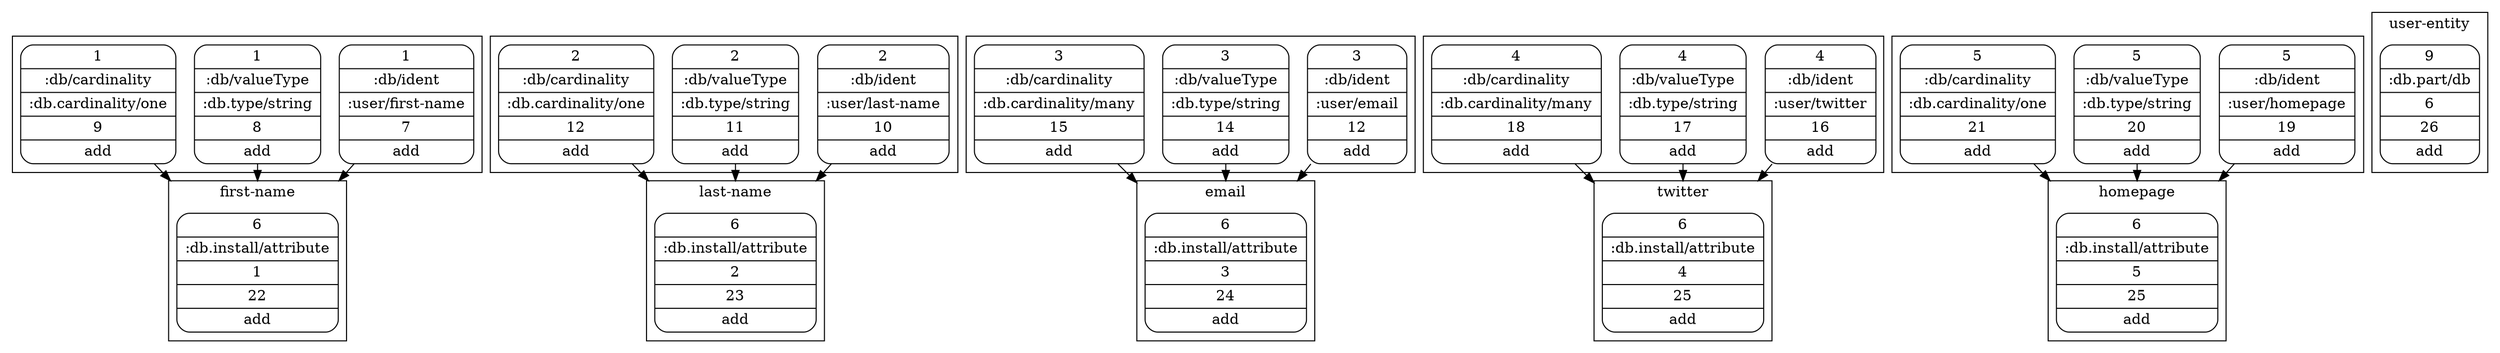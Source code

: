 digraph User {
  node [shape=record]
  compound=true;

  subgraph cluster_0 {
    ":db/ident0" [label="{ 1 | :db/ident | :user/first-name | 7 | add }" shape=Mrecord]
    ":db/valueType0" [label="{ 1 | :db/valueType | :db.type/string | 8 | add }" shape=Mrecord]
    ":db/cardinality0" [label="{ 1 | :db/cardinality | :db.cardinality/one | 9 | add }" shape=Mrecord]
  }

  subgraph cluster_1 {
    ":db/ident1" [label="{ 2 | :db/ident | :user/last-name | 10 | add }" shape=Mrecord]
    ":db/valueType1" [label="{ 2 | :db/valueType | :db.type/string | 11 | add }" shape=Mrecord]
    ":db/cardinality1" [label="{ 2 | :db/cardinality | :db.cardinality/one | 12 | add }" shape=Mrecord]
  }

  subgraph cluster_2 {
    ":db/ident2" [label="{ 3 | :db/ident | :user/email | 12 | add }" shape=Mrecord]
    ":db/valueType2" [label="{ 3 | :db/valueType | :db.type/string | 14 | add }" shape=Mrecord]
    ":db/cardinality2" [label="{ 3 | :db/cardinality | :db.cardinality/many | 15 | add }" shape=Mrecord]
  }

  subgraph cluster_3 {
    ":db/ident3" [label="{ 4 | :db/ident | :user/twitter | 16 | add }" shape=Mrecord]
    ":db/valueType3" [label="{ 4 | :db/valueType | :db.type/string | 17 | add }" shape=Mrecord]
    ":db/cardinality3" [label="{ 4 | :db/cardinality | :db.cardinality/many | 18 | add }" shape=Mrecord]
  }

  subgraph cluster_4 {
    ":db/ident4" [label="{ 5 | :db/ident | :user/homepage | 19 | add }" shape=Mrecord]
    ":db/valueType4" [label="{ 5 | :db/valueType | :db.type/string | 20 | add }" shape=Mrecord]
    ":db/cardinality4" [label="{ 5 | :db/cardinality | :db.cardinality/one | 21 | add }" shape=Mrecord]
  }

  subgraph cluster_5 {
    label="first-name"
    attr_1 [label="{ 6 | :db.install/attribute | 1 | 22 | add }" shape=Mrecord]
  }

  subgraph cluster_6 {
    label="last-name"
    attr_2 [label="{ 6 | :db.install/attribute | 2 | 23 | add }" shape=Mrecord]
  }

  subgraph cluster_7 {
    label="email"
    attr_3 [label="{ 6 | :db.install/attribute | 3 | 24 | add }" shape=Mrecord]
  }

  subgraph cluster_8 {
    label="twitter"
    attr_4 [label="{ 6 | :db.install/attribute | 4 | 25 | add }" shape=Mrecord]
  }

  subgraph cluster_9 {
    label="homepage"
    attr_5 [label="{ 6 | :db.install/attribute | 5 | 25 | add }" shape=Mrecord]
  }

  subgraph cluster_10 {
    label="user-entity"
    attr_6 [label="{ 9 | :db.part/db | 6 | 26 | add }" shape=Mrecord]
  }

  ":db/ident0" -> attr_1 [lhead=cluster_5]
  ":db/valueType0" -> attr_1 [lhead=cluster_5]
  ":db/cardinality0" -> attr_1 [lhead=cluster_5]

  ":db/ident1" -> attr_2 [lhead=cluster_6]
  ":db/valueType1" -> attr_2 [lhead=cluster_6]
  ":db/cardinality1" -> attr_2 [lhead=cluster_6]

  ":db/ident2" -> attr_3 [lhead=cluster_7]
  ":db/valueType2" -> attr_3 [lhead=cluster_7]
  ":db/cardinality2" -> attr_3 [lhead=cluster_7]


  ":db/ident3" -> attr_4 [lhead=cluster_8]
  ":db/valueType3" -> attr_4 [lhead=cluster_8]
  ":db/cardinality3" -> attr_4 [lhead=cluster_8]

  ":db/ident4" -> attr_5 [lhead=cluster_9]
  ":db/valueType4" -> attr_5 [lhead=cluster_9]
  ":db/cardinality4" -> attr_5 [lhead=cluster_9]
}




